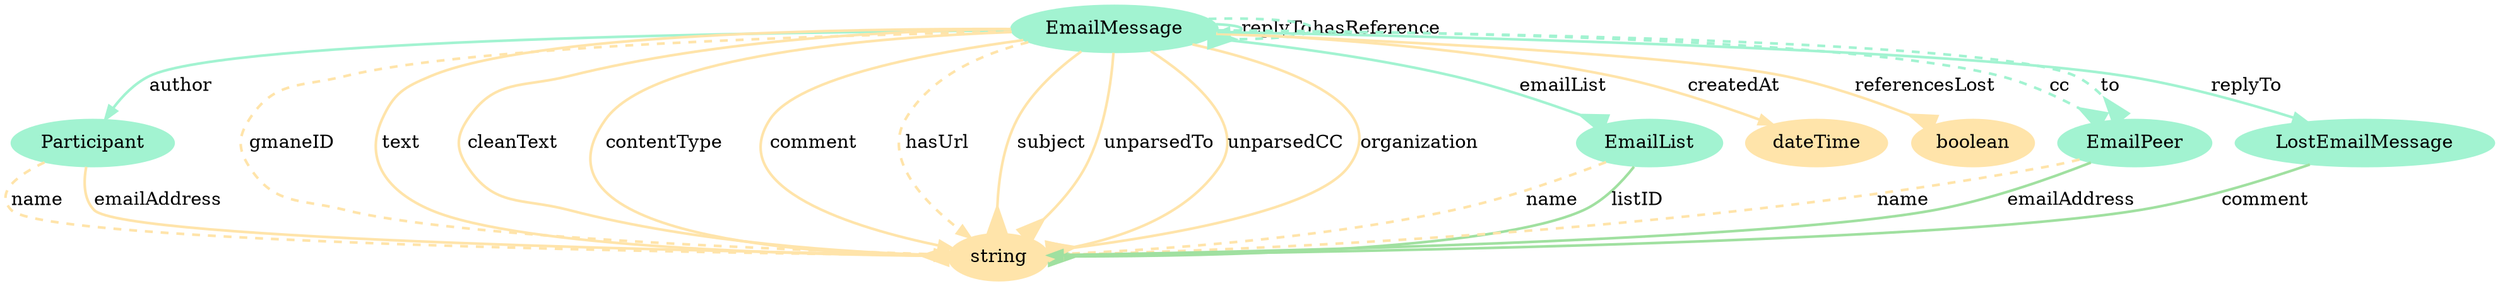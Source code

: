 digraph  {
	node [label="\N"];
	Participant	 [color="#A2F3D1",
		style=filled];
	1	 [color="#FFE4AA",
		label=string,
		style=filled];
	Participant -> 1 [key="Participant-1-1",
	color="#FFE4AA",
	label=name,
	penwidth=2,
	style=dashed];
Participant -> 1 [key="Participant-1-2",
color="#FFE4AA",
label=emailAddress,
penwidth=2];
EmailList [color="#A2F3D1",
style=filled];
EmailList -> 1 [key="EmailList-1-3",
color="#FFE4AA",
label=name,
penwidth=2,
style=dashed];
EmailList -> 1 [key="EmailList-1-4",
arrowhead=inv,
arrowsize=2.0,
color="#A0E0A0",
label=listID,
penwidth=2];
EmailMessage [color="#A2F3D1",
style=filled];
EmailMessage -> Participant [key="EmailMessage-Participant-18",
color="#A2F3D1",
label=author,
penwidth=2];
EmailMessage -> 1 [key="EmailMessage-1-5",
color="#FFE4AA",
label=gmaneID,
penwidth=2,
style=dashed];
EmailMessage -> 1 [key="EmailMessage-1-7",
color="#FFE4AA",
label=text,
penwidth=2];
EmailMessage -> 1 [key="EmailMessage-1-8",
color="#FFE4AA",
label=cleanText,
penwidth=2];
EmailMessage -> 1 [key="EmailMessage-1-9",
arrowhead=inv,
arrowsize=2.0,
color="#FFE4AA",
label=contentType,
penwidth=2];
EmailMessage -> 1 [key="EmailMessage-1-10",
color="#FFE4AA",
label=comment,
penwidth=2];
EmailMessage -> 1 [key="EmailMessage-1-11",
color="#FFE4AA",
label=hasUrl,
penwidth=2,
style=dashed];
EmailMessage -> 1 [key="EmailMessage-1-12",
arrowhead=inv,
arrowsize=2.0,
color="#FFE4AA",
label=subject,
penwidth=2];
EmailMessage -> 1 [key="EmailMessage-1-13",
arrowhead=inv,
arrowsize=2.0,
color="#FFE4AA",
label=unparsedTo,
penwidth=2];
EmailMessage -> 1 [key="EmailMessage-1-15",
arrowhead=inv,
arrowsize=2.0,
color="#FFE4AA",
label=unparsedCC,
penwidth=2];
EmailMessage -> 1 [key="EmailMessage-1-16",
arrowhead=inv,
arrowsize=2.0,
color="#FFE4AA",
label=organization,
penwidth=2];
EmailMessage -> EmailList [key="EmailMessage-EmailList-19",
arrowhead=inv,
arrowsize=2.0,
color="#A2F3D1",
label=emailList,
penwidth=2];
EmailMessage -> EmailMessage [key="EmailMessage-EmailMessage-20",
color="#A2F3D1",
label=replyTo,
penwidth=2];
EmailMessage -> EmailMessage [key="EmailMessage-EmailMessage-21",
arrowhead=inv,
arrowsize=2.0,
color="#A2F3D1",
label=hasReference,
penwidth=2,
style=dashed];
2 [color="#FFE4AA",
label=dateTime,
style=filled];
EmailMessage -> 2 [key="EmailMessage-2-6",
color="#FFE4AA",
label=createdAt,
penwidth=2];
3 [color="#FFE4AA",
label=boolean,
style=filled];
EmailMessage -> 3 [key="EmailMessage-3-14",
arrowhead=inv,
arrowsize=2.0,
color="#FFE4AA",
label=referencesLost,
penwidth=2];
EmailPeer [color="#A2F3D1",
label=EmailPeer,
style=filled];
EmailMessage -> EmailPeer [key="EmailMessage-EmailPeer-17",
arrowhead=inv,
arrowsize=2.0,
color="#A2F3D1",
label=cc,
penwidth=2,
style=dashed];
EmailMessage -> EmailPeer [key="EmailMessage-EmailPeer-22",
arrowhead=inv,
arrowsize=2.0,
color="#A2F3D1",
label=to,
penwidth=2,
style=dashed];
LostEmailMessage [color="#A2F3D1",
label=LostEmailMessage,
style=filled];
EmailMessage -> LostEmailMessage [key="EmailMessage-LostEmailMessage-23",
color="#A2F3D1",
label=replyTo,
penwidth=2];
EmailPeer -> 1 [key="EmailPeer-1-24",
color="#FFE4AA",
label=name,
penwidth=2,
style=dashed];
EmailPeer -> 1 [key="EmailPeer-1-25",
color="#A0E0A0",
label=emailAddress,
penwidth=2];
LostEmailMessage -> 1 [key="LostEmailMessage-1-26",
color="#A0E0A0",
label=comment,
penwidth=2];
}

